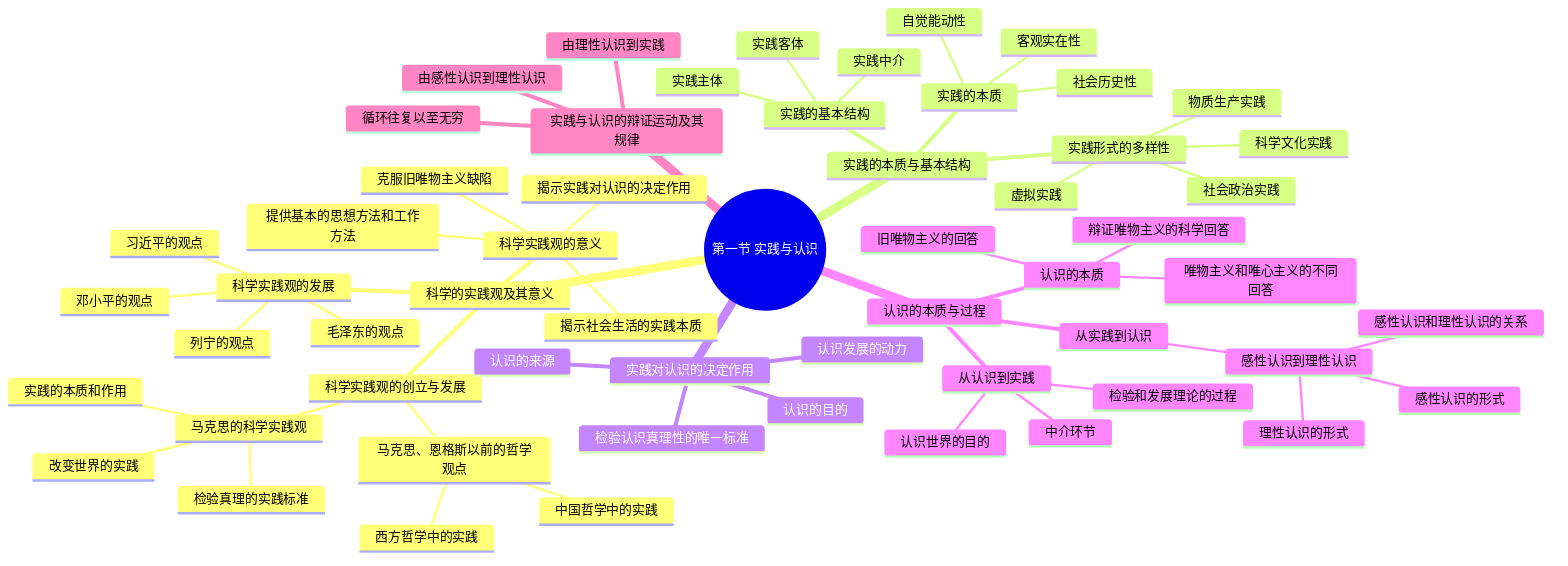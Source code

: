 mindmap
  root((第一节 实践与认识))
    科学的实践观及其意义
      科学实践观的创立与发展
        马克思、恩格斯以前的哲学观点
          中国哲学中的实践
          西方哲学中的实践
        马克思的科学实践观
          实践的本质和作用
          检验真理的实践标准
          改变世界的实践
      科学实践观的发展
        列宁的观点
        毛泽东的观点
        邓小平的观点
        习近平的观点
      科学实践观的意义
        克服旧唯物主义缺陷
        揭示实践对认识的决定作用
        揭示社会生活的实践本质
        提供基本的思想方法和工作方法
    实践的本质与基本结构
      实践的本质
        客观实在性
        自觉能动性
        社会历史性
      实践的基本结构
        实践主体
        实践客体
        实践中介
      实践形式的多样性
        物质生产实践
        社会政治实践
        科学文化实践
        虚拟实践
    实践对认识的决定作用
      认识的来源
      认识发展的动力
      认识的目的
      检验认识真理性的唯一标准
    认识的本质与过程
      认识的本质
        唯物主义和唯心主义的不同回答
        旧唯物主义的回答
        辩证唯物主义的科学回答
      从实践到认识
        感性认识到理性认识
          感性认识的形式
          理性认识的形式
          感性认识和理性认识的关系
      从认识到实践
        认识世界的目的
        检验和发展理论的过程
        中介环节
    实践与认识的辩证运动及其规律
      由感性认识到理性认识
      由理性认识到实践
      循环往复以至无穷